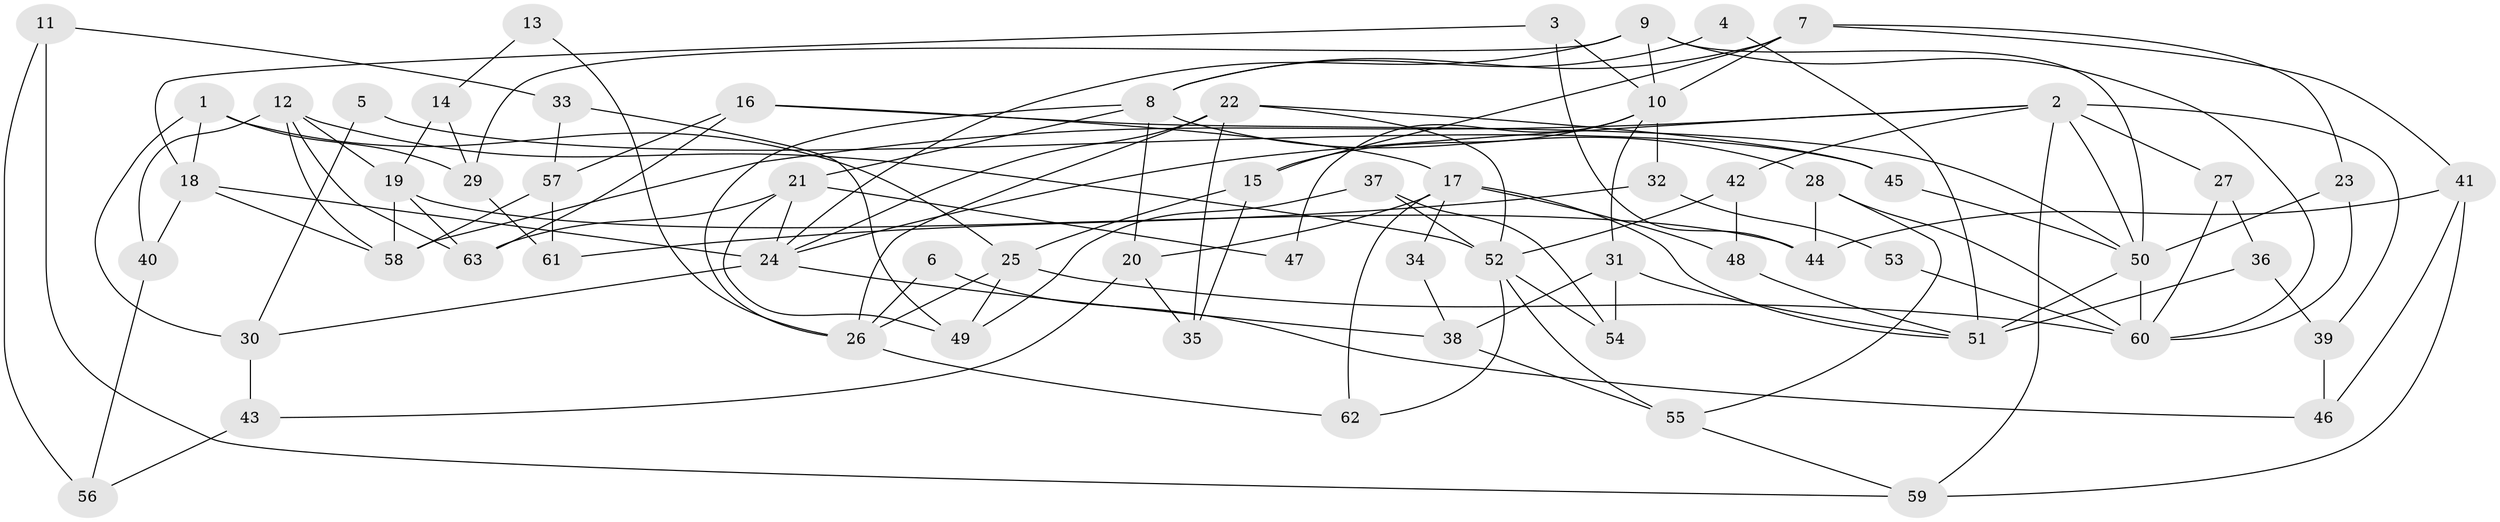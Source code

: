// coarse degree distribution, {7: 0.06451612903225806, 13: 0.03225806451612903, 11: 0.0967741935483871, 2: 0.12903225806451613, 4: 0.16129032258064516, 6: 0.06451612903225806, 5: 0.12903225806451613, 3: 0.22580645161290322, 9: 0.0967741935483871}
// Generated by graph-tools (version 1.1) at 2025/18/03/04/25 18:18:42]
// undirected, 63 vertices, 126 edges
graph export_dot {
graph [start="1"]
  node [color=gray90,style=filled];
  1;
  2;
  3;
  4;
  5;
  6;
  7;
  8;
  9;
  10;
  11;
  12;
  13;
  14;
  15;
  16;
  17;
  18;
  19;
  20;
  21;
  22;
  23;
  24;
  25;
  26;
  27;
  28;
  29;
  30;
  31;
  32;
  33;
  34;
  35;
  36;
  37;
  38;
  39;
  40;
  41;
  42;
  43;
  44;
  45;
  46;
  47;
  48;
  49;
  50;
  51;
  52;
  53;
  54;
  55;
  56;
  57;
  58;
  59;
  60;
  61;
  62;
  63;
  1 -- 18;
  1 -- 25;
  1 -- 29;
  1 -- 30;
  2 -- 50;
  2 -- 24;
  2 -- 27;
  2 -- 39;
  2 -- 42;
  2 -- 58;
  2 -- 59;
  3 -- 18;
  3 -- 44;
  3 -- 10;
  4 -- 51;
  4 -- 8;
  5 -- 45;
  5 -- 30;
  6 -- 26;
  6 -- 46;
  7 -- 23;
  7 -- 10;
  7 -- 8;
  7 -- 15;
  7 -- 41;
  8 -- 28;
  8 -- 20;
  8 -- 21;
  8 -- 26;
  9 -- 60;
  9 -- 50;
  9 -- 10;
  9 -- 24;
  9 -- 29;
  10 -- 15;
  10 -- 31;
  10 -- 32;
  10 -- 47;
  11 -- 33;
  11 -- 59;
  11 -- 56;
  12 -- 58;
  12 -- 52;
  12 -- 19;
  12 -- 40;
  12 -- 63;
  13 -- 26;
  13 -- 14;
  14 -- 19;
  14 -- 29;
  15 -- 25;
  15 -- 35;
  16 -- 63;
  16 -- 17;
  16 -- 50;
  16 -- 57;
  17 -- 20;
  17 -- 62;
  17 -- 34;
  17 -- 48;
  17 -- 51;
  18 -- 58;
  18 -- 24;
  18 -- 40;
  19 -- 63;
  19 -- 44;
  19 -- 58;
  20 -- 43;
  20 -- 35;
  21 -- 24;
  21 -- 47;
  21 -- 49;
  21 -- 63;
  22 -- 35;
  22 -- 24;
  22 -- 26;
  22 -- 45;
  22 -- 52;
  23 -- 50;
  23 -- 60;
  24 -- 38;
  24 -- 30;
  25 -- 26;
  25 -- 49;
  25 -- 60;
  26 -- 62;
  27 -- 60;
  27 -- 36;
  28 -- 60;
  28 -- 44;
  28 -- 55;
  29 -- 61;
  30 -- 43;
  31 -- 54;
  31 -- 38;
  31 -- 51;
  32 -- 61;
  32 -- 53;
  33 -- 57;
  33 -- 49;
  34 -- 38;
  36 -- 51;
  36 -- 39;
  37 -- 52;
  37 -- 49;
  37 -- 54;
  38 -- 55;
  39 -- 46;
  40 -- 56;
  41 -- 59;
  41 -- 44;
  41 -- 46;
  42 -- 48;
  42 -- 52;
  43 -- 56;
  45 -- 50;
  48 -- 51;
  50 -- 51;
  50 -- 60;
  52 -- 54;
  52 -- 55;
  52 -- 62;
  53 -- 60;
  55 -- 59;
  57 -- 58;
  57 -- 61;
}
